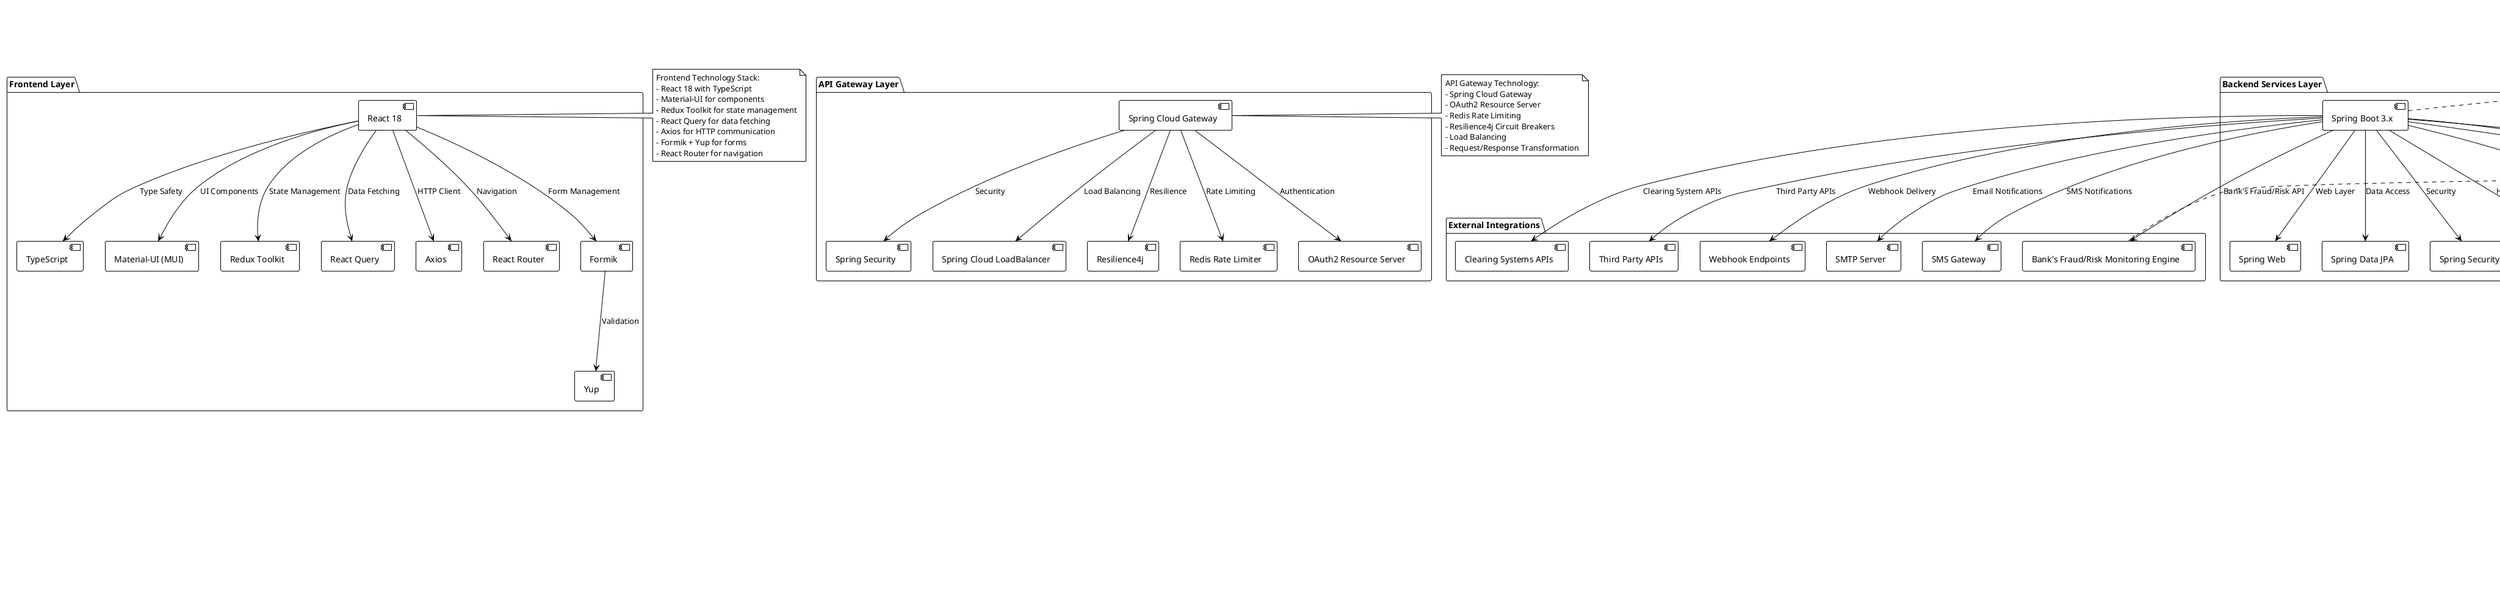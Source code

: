 @startuml TECHNOLOGY_STACK_OVERVIEW
!theme plain
title ISO 20022 Payment Engine - Technology Stack Overview

package "Frontend Layer" {
    [React 18] as React
    [TypeScript] as TS
    [Material-UI (MUI)] as MUI
    [Redux Toolkit] as RTK
    [React Query] as RQ
    [Axios] as Axios
    [React Router] as Router
    [Formik] as Formik
    [Yup] as Yup
}

package "API Gateway Layer" {
    [Spring Cloud Gateway] as SCG
    [Spring Security] as SS
    [Spring Cloud LoadBalancer] as SCLB
    [Resilience4j] as R4j
    [Redis Rate Limiter] as RRL
    [OAuth2 Resource Server] as OAuth2
}

package "Backend Services Layer" {
    [Spring Boot 3.x] as SB
    [Spring Web] as SW
    [Spring Data JPA] as SDJ
    [Spring Security] as SS2
    [Spring Cloud OpenFeign] as SCOF
    [Spring Cloud Sleuth] as SCS
    [Micrometer] as Micrometer
    [Spring Kafka] as SK
    [Spring Cache] as SC
}

package "Message Processing Layer" {
    [Apache Kafka] as Kafka
    [Kafka Streams] as KS
    [Kafka Connect] as KC
    [Schema Registry] as SR
    [Dead Letter Queues] as DLQ
    [Kafka UI] as KUI
}

package "Data Layer" {
    [PostgreSQL 15] as PG
    [Redis 7] as Redis
    [Flyway] as Flyway
    [HikariCP] as HCP
    [JPA/Hibernate] as JPA
}

package "Security Layer" {
    [OAuth2 Authorization Server] as OAuth2AS
    [JWT Tokens] as JWT
    [AES-GCM Encryption] as AES
    [RSA Digital Signatures] as RSA
    [Spring Security] as SS3
    [BCrypt] as BCrypt
}

package "Monitoring & Observability" {
    [Prometheus] as P
    [Grafana] as G
    [Jaeger] as J
    [ELK Stack] as ELK
    [Alert Manager] as AM
}

package "Infrastructure Layer" {
    [Docker] as Docker
    [Docker Compose] as DC2
    [Local Development] as LD2
    [Spring Cloud Gateway] as SCG2
    [Service Discovery] as SD
}

package "CI/CD Pipeline" {
    [Azure DevOps] as AD
    [Maven] as Maven
    [Docker] as Docker
    [SonarQube] as SQ
    [Trivy] as Trivy
}

package "External Integrations" {
    [Clearing Systems APIs] as CSA
    [Third Party APIs] as TPA
    [Webhook Endpoints] as WE
    [SMTP Server] as SMTP
    [SMS Gateway] as SMS
    [Bank's Fraud/Risk Monitoring Engine] as BFRE
}

' Frontend connections
React --> TS : "Type Safety"
React --> MUI : "UI Components"
React --> RTK : "State Management"
React --> RQ : "Data Fetching"
React --> Axios : "HTTP Client"
React --> Router : "Navigation"
React --> Formik : "Form Management"
Formik --> Yup : "Validation"

' API Gateway connections
SCG --> SS : "Security"
SCG --> SCLB : "Load Balancing"
SCG --> R4j : "Resilience"
SCG --> RRL : "Rate Limiting"
SCG --> OAuth2 : "Authentication"

' Backend connections
SB --> SW : "Web Layer"
SB --> SDJ : "Data Access"
SB --> SS2 : "Security"
SB --> SCOF : "HTTP Client"
SB --> SCS : "Tracing"
SB --> Micrometer : "Metrics"
SB --> SK : "Messaging"
SB --> SC : "Caching"

' Message processing connections
Kafka --> KS : "Stream Processing"
Kafka --> KC : "Data Integration"
Kafka --> SR : "Schema Management"
Kafka --> DLQ : "Error Handling"
Kafka --> KUI : "Management UI"

' Data layer connections
PG --> Flyway : "Migrations"
PG --> HCP : "Connection Pooling"
PG --> JPA : "ORM"
Redis --> SC : "Caching"

' Security connections
OAuth2AS --> JWT : "Token Generation"
JWT --> AES : "Message Encryption"
JWT --> RSA : "Digital Signatures"
SS3 --> BCrypt : "Password Hashing"

' Monitoring connections
SBA --> P : "Metrics Export"
P --> G : "Metrics Query"
SBA --> J : "Trace Data"
SBA --> ELK : "Log Data"
P --> AM : "Alert Rules"

' Infrastructure connections
Docker --> DC2 : "Container Orchestration"
DC2 --> LD2 : "Local Development"
LD2 --> SCG2 : "API Gateway"
SCG2 --> SD : "Service Discovery"

' CI/CD connections
AD --> Maven : "Build Process"
Maven --> Docker : "Container Build"
Docker --> SQ : "Code Quality"
Docker --> Trivy : "Security Scan"

' External integrations
SB --> CSA : "Clearing System APIs"
SB --> TPA : "Third Party APIs"
SB --> WE : "Webhook Delivery"
SB --> SMTP : "Email Notifications"
SB --> SMS : "SMS Notifications"
SB --> BFRE : "Bank's Fraud/Risk API"

note right of React
Frontend Technology Stack:
- React 18 with TypeScript
- Material-UI for components
- Redux Toolkit for state management
- React Query for data fetching
- Axios for HTTP communication
- Formik + Yup for forms
- React Router for navigation
end note

note right of SCG
API Gateway Technology:
- Spring Cloud Gateway
- OAuth2 Resource Server
- Redis Rate Limiting
- Resilience4j Circuit Breakers
- Load Balancing
- Request/Response Transformation
end note

note right of SB
Backend Technology Stack:
- Spring Boot 3.x
- Spring Data JPA
- Spring Security
- Spring Cloud OpenFeign
- Spring Cloud Sleuth
- Micrometer Metrics
- Spring Kafka
- Spring Cache
end note

note right of Kafka
Message Processing Technology:
- Apache Kafka for messaging
- Kafka Streams for processing
- Schema Registry for schemas
- Dead Letter Queues for errors
- Kafka UI for management
end note

note right of PG
Data Technology Stack:
- PostgreSQL 15 for persistence
- Redis 7 for caching
- Flyway for migrations
- HikariCP for connection pooling
- JPA/Hibernate for ORM
end note

note right of SBA
Monitoring Technology:
- Spring Boot Actuator for health checks
- Micrometer for metrics collection
- Custom metrics for business logic
- Health checks for service monitoring
- Audit logging for compliance
- Structured logging with JSON
end note

note right of DC2
Infrastructure Technology:
- Docker for containerization
- Docker Compose for local orchestration
- Local development environment
- Spring Cloud Gateway for API routing
- Service discovery for microservices
- Redis for caching and session management
end note

note right of Maven
CI/CD Technology:
- Maven for building and dependency management
- Docker for containerization
- Docker Compose for local development
- Local development environment
- Manual deployment process
- Unit and integration testing
end note

note right of BFRE
Bank's Fraud/Risk Monitoring Engine:
- Real-time fraud risk assessment
- Dynamic API configuration
- Multi-level fraud control
- Risk scoring and decision making
- Integration with payment processing
- Audit trail and compliance
end note

@enduml